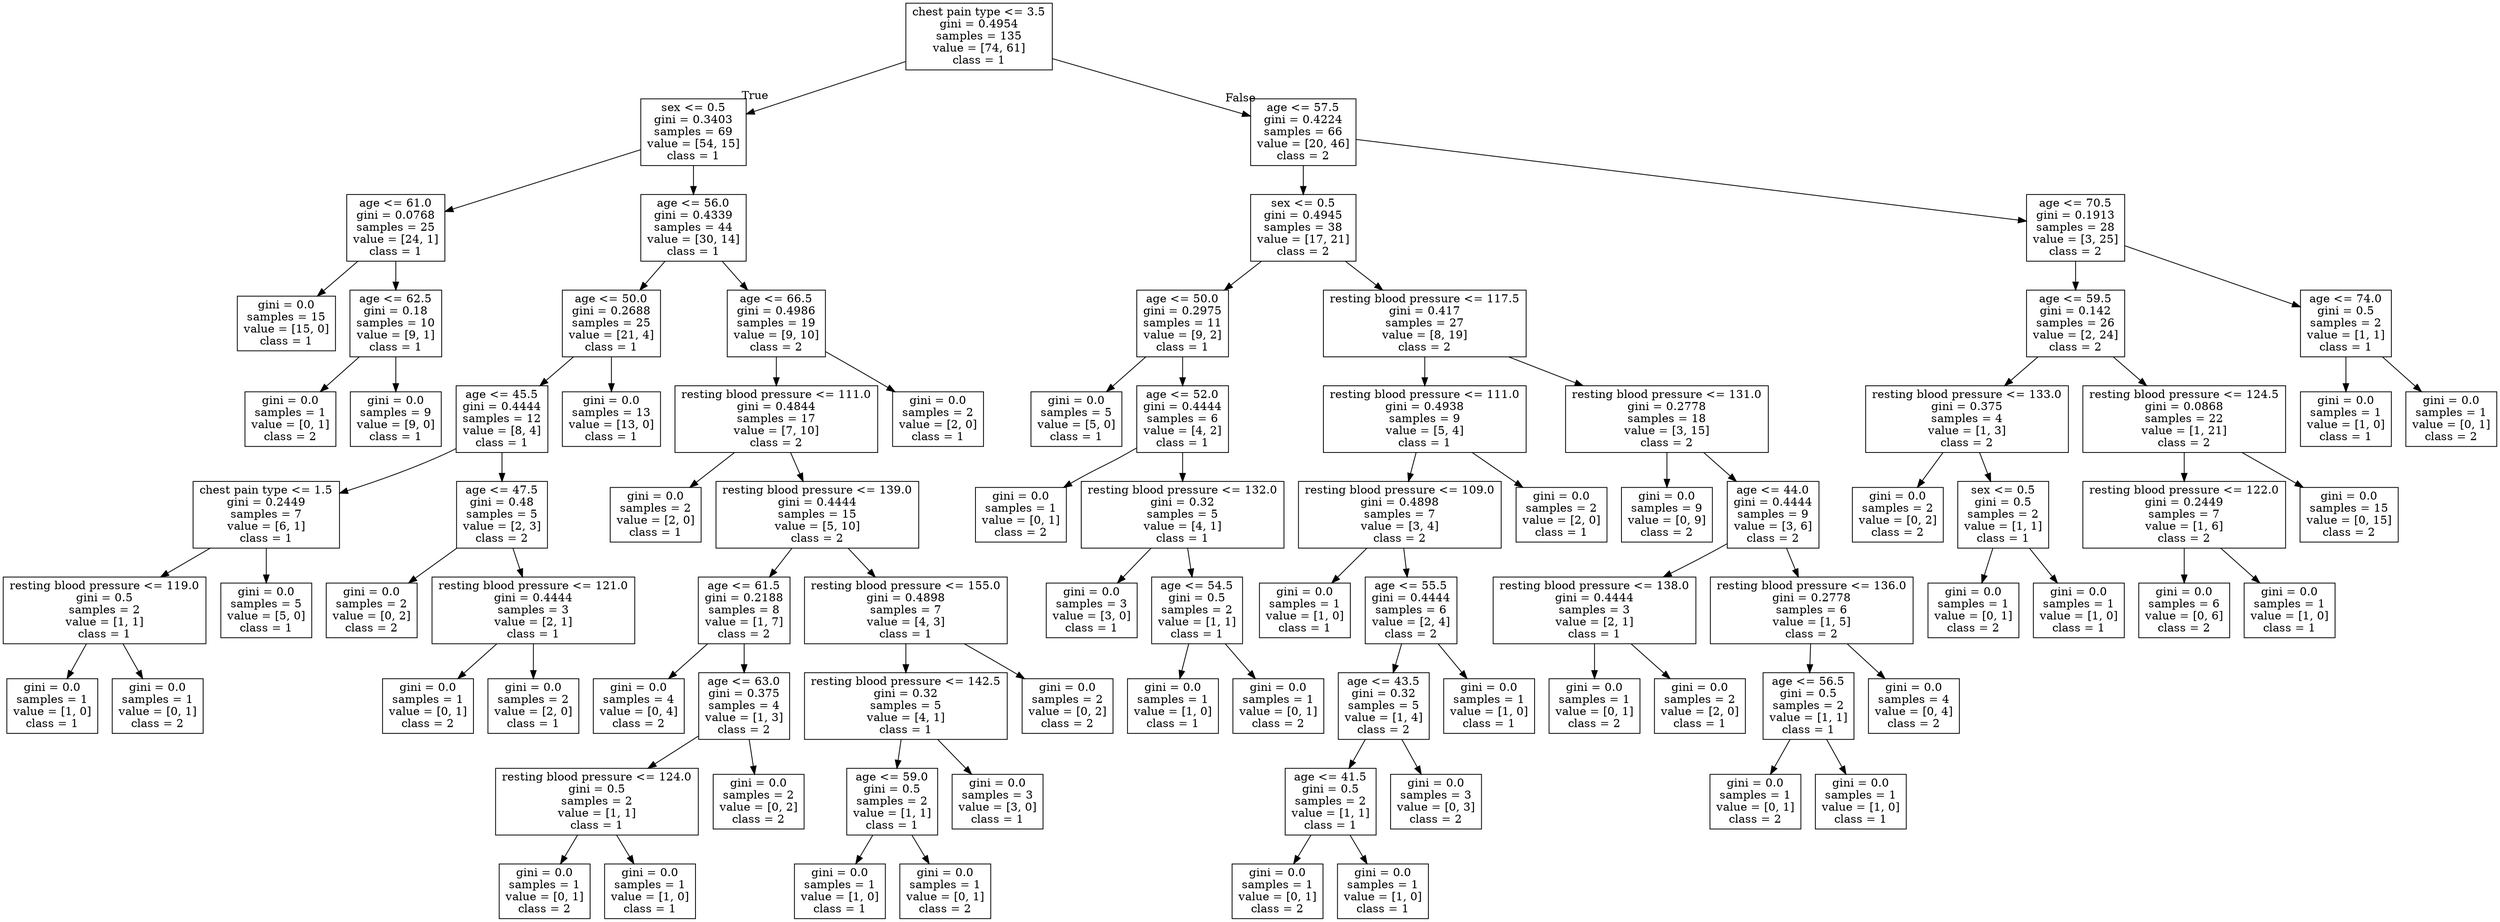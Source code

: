 digraph Tree {
node [shape=box] ;
0 [label="chest pain type <= 3.5\ngini = 0.4954\nsamples = 135\nvalue = [74, 61]\nclass = 1"] ;
1 [label="sex <= 0.5\ngini = 0.3403\nsamples = 69\nvalue = [54, 15]\nclass = 1"] ;
0 -> 1 [labeldistance=2.5, labelangle=45, headlabel="True"] ;
2 [label="age <= 61.0\ngini = 0.0768\nsamples = 25\nvalue = [24, 1]\nclass = 1"] ;
1 -> 2 ;
3 [label="gini = 0.0\nsamples = 15\nvalue = [15, 0]\nclass = 1"] ;
2 -> 3 ;
4 [label="age <= 62.5\ngini = 0.18\nsamples = 10\nvalue = [9, 1]\nclass = 1"] ;
2 -> 4 ;
5 [label="gini = 0.0\nsamples = 1\nvalue = [0, 1]\nclass = 2"] ;
4 -> 5 ;
6 [label="gini = 0.0\nsamples = 9\nvalue = [9, 0]\nclass = 1"] ;
4 -> 6 ;
7 [label="age <= 56.0\ngini = 0.4339\nsamples = 44\nvalue = [30, 14]\nclass = 1"] ;
1 -> 7 ;
8 [label="age <= 50.0\ngini = 0.2688\nsamples = 25\nvalue = [21, 4]\nclass = 1"] ;
7 -> 8 ;
9 [label="age <= 45.5\ngini = 0.4444\nsamples = 12\nvalue = [8, 4]\nclass = 1"] ;
8 -> 9 ;
10 [label="chest pain type <= 1.5\ngini = 0.2449\nsamples = 7\nvalue = [6, 1]\nclass = 1"] ;
9 -> 10 ;
11 [label="resting blood pressure <= 119.0\ngini = 0.5\nsamples = 2\nvalue = [1, 1]\nclass = 1"] ;
10 -> 11 ;
12 [label="gini = 0.0\nsamples = 1\nvalue = [1, 0]\nclass = 1"] ;
11 -> 12 ;
13 [label="gini = 0.0\nsamples = 1\nvalue = [0, 1]\nclass = 2"] ;
11 -> 13 ;
14 [label="gini = 0.0\nsamples = 5\nvalue = [5, 0]\nclass = 1"] ;
10 -> 14 ;
15 [label="age <= 47.5\ngini = 0.48\nsamples = 5\nvalue = [2, 3]\nclass = 2"] ;
9 -> 15 ;
16 [label="gini = 0.0\nsamples = 2\nvalue = [0, 2]\nclass = 2"] ;
15 -> 16 ;
17 [label="resting blood pressure <= 121.0\ngini = 0.4444\nsamples = 3\nvalue = [2, 1]\nclass = 1"] ;
15 -> 17 ;
18 [label="gini = 0.0\nsamples = 1\nvalue = [0, 1]\nclass = 2"] ;
17 -> 18 ;
19 [label="gini = 0.0\nsamples = 2\nvalue = [2, 0]\nclass = 1"] ;
17 -> 19 ;
20 [label="gini = 0.0\nsamples = 13\nvalue = [13, 0]\nclass = 1"] ;
8 -> 20 ;
21 [label="age <= 66.5\ngini = 0.4986\nsamples = 19\nvalue = [9, 10]\nclass = 2"] ;
7 -> 21 ;
22 [label="resting blood pressure <= 111.0\ngini = 0.4844\nsamples = 17\nvalue = [7, 10]\nclass = 2"] ;
21 -> 22 ;
23 [label="gini = 0.0\nsamples = 2\nvalue = [2, 0]\nclass = 1"] ;
22 -> 23 ;
24 [label="resting blood pressure <= 139.0\ngini = 0.4444\nsamples = 15\nvalue = [5, 10]\nclass = 2"] ;
22 -> 24 ;
25 [label="age <= 61.5\ngini = 0.2188\nsamples = 8\nvalue = [1, 7]\nclass = 2"] ;
24 -> 25 ;
26 [label="gini = 0.0\nsamples = 4\nvalue = [0, 4]\nclass = 2"] ;
25 -> 26 ;
27 [label="age <= 63.0\ngini = 0.375\nsamples = 4\nvalue = [1, 3]\nclass = 2"] ;
25 -> 27 ;
28 [label="resting blood pressure <= 124.0\ngini = 0.5\nsamples = 2\nvalue = [1, 1]\nclass = 1"] ;
27 -> 28 ;
29 [label="gini = 0.0\nsamples = 1\nvalue = [0, 1]\nclass = 2"] ;
28 -> 29 ;
30 [label="gini = 0.0\nsamples = 1\nvalue = [1, 0]\nclass = 1"] ;
28 -> 30 ;
31 [label="gini = 0.0\nsamples = 2\nvalue = [0, 2]\nclass = 2"] ;
27 -> 31 ;
32 [label="resting blood pressure <= 155.0\ngini = 0.4898\nsamples = 7\nvalue = [4, 3]\nclass = 1"] ;
24 -> 32 ;
33 [label="resting blood pressure <= 142.5\ngini = 0.32\nsamples = 5\nvalue = [4, 1]\nclass = 1"] ;
32 -> 33 ;
34 [label="age <= 59.0\ngini = 0.5\nsamples = 2\nvalue = [1, 1]\nclass = 1"] ;
33 -> 34 ;
35 [label="gini = 0.0\nsamples = 1\nvalue = [1, 0]\nclass = 1"] ;
34 -> 35 ;
36 [label="gini = 0.0\nsamples = 1\nvalue = [0, 1]\nclass = 2"] ;
34 -> 36 ;
37 [label="gini = 0.0\nsamples = 3\nvalue = [3, 0]\nclass = 1"] ;
33 -> 37 ;
38 [label="gini = 0.0\nsamples = 2\nvalue = [0, 2]\nclass = 2"] ;
32 -> 38 ;
39 [label="gini = 0.0\nsamples = 2\nvalue = [2, 0]\nclass = 1"] ;
21 -> 39 ;
40 [label="age <= 57.5\ngini = 0.4224\nsamples = 66\nvalue = [20, 46]\nclass = 2"] ;
0 -> 40 [labeldistance=2.5, labelangle=-45, headlabel="False"] ;
41 [label="sex <= 0.5\ngini = 0.4945\nsamples = 38\nvalue = [17, 21]\nclass = 2"] ;
40 -> 41 ;
42 [label="age <= 50.0\ngini = 0.2975\nsamples = 11\nvalue = [9, 2]\nclass = 1"] ;
41 -> 42 ;
43 [label="gini = 0.0\nsamples = 5\nvalue = [5, 0]\nclass = 1"] ;
42 -> 43 ;
44 [label="age <= 52.0\ngini = 0.4444\nsamples = 6\nvalue = [4, 2]\nclass = 1"] ;
42 -> 44 ;
45 [label="gini = 0.0\nsamples = 1\nvalue = [0, 1]\nclass = 2"] ;
44 -> 45 ;
46 [label="resting blood pressure <= 132.0\ngini = 0.32\nsamples = 5\nvalue = [4, 1]\nclass = 1"] ;
44 -> 46 ;
47 [label="gini = 0.0\nsamples = 3\nvalue = [3, 0]\nclass = 1"] ;
46 -> 47 ;
48 [label="age <= 54.5\ngini = 0.5\nsamples = 2\nvalue = [1, 1]\nclass = 1"] ;
46 -> 48 ;
49 [label="gini = 0.0\nsamples = 1\nvalue = [1, 0]\nclass = 1"] ;
48 -> 49 ;
50 [label="gini = 0.0\nsamples = 1\nvalue = [0, 1]\nclass = 2"] ;
48 -> 50 ;
51 [label="resting blood pressure <= 117.5\ngini = 0.417\nsamples = 27\nvalue = [8, 19]\nclass = 2"] ;
41 -> 51 ;
52 [label="resting blood pressure <= 111.0\ngini = 0.4938\nsamples = 9\nvalue = [5, 4]\nclass = 1"] ;
51 -> 52 ;
53 [label="resting blood pressure <= 109.0\ngini = 0.4898\nsamples = 7\nvalue = [3, 4]\nclass = 2"] ;
52 -> 53 ;
54 [label="gini = 0.0\nsamples = 1\nvalue = [1, 0]\nclass = 1"] ;
53 -> 54 ;
55 [label="age <= 55.5\ngini = 0.4444\nsamples = 6\nvalue = [2, 4]\nclass = 2"] ;
53 -> 55 ;
56 [label="age <= 43.5\ngini = 0.32\nsamples = 5\nvalue = [1, 4]\nclass = 2"] ;
55 -> 56 ;
57 [label="age <= 41.5\ngini = 0.5\nsamples = 2\nvalue = [1, 1]\nclass = 1"] ;
56 -> 57 ;
58 [label="gini = 0.0\nsamples = 1\nvalue = [0, 1]\nclass = 2"] ;
57 -> 58 ;
59 [label="gini = 0.0\nsamples = 1\nvalue = [1, 0]\nclass = 1"] ;
57 -> 59 ;
60 [label="gini = 0.0\nsamples = 3\nvalue = [0, 3]\nclass = 2"] ;
56 -> 60 ;
61 [label="gini = 0.0\nsamples = 1\nvalue = [1, 0]\nclass = 1"] ;
55 -> 61 ;
62 [label="gini = 0.0\nsamples = 2\nvalue = [2, 0]\nclass = 1"] ;
52 -> 62 ;
63 [label="resting blood pressure <= 131.0\ngini = 0.2778\nsamples = 18\nvalue = [3, 15]\nclass = 2"] ;
51 -> 63 ;
64 [label="gini = 0.0\nsamples = 9\nvalue = [0, 9]\nclass = 2"] ;
63 -> 64 ;
65 [label="age <= 44.0\ngini = 0.4444\nsamples = 9\nvalue = [3, 6]\nclass = 2"] ;
63 -> 65 ;
66 [label="resting blood pressure <= 138.0\ngini = 0.4444\nsamples = 3\nvalue = [2, 1]\nclass = 1"] ;
65 -> 66 ;
67 [label="gini = 0.0\nsamples = 1\nvalue = [0, 1]\nclass = 2"] ;
66 -> 67 ;
68 [label="gini = 0.0\nsamples = 2\nvalue = [2, 0]\nclass = 1"] ;
66 -> 68 ;
69 [label="resting blood pressure <= 136.0\ngini = 0.2778\nsamples = 6\nvalue = [1, 5]\nclass = 2"] ;
65 -> 69 ;
70 [label="age <= 56.5\ngini = 0.5\nsamples = 2\nvalue = [1, 1]\nclass = 1"] ;
69 -> 70 ;
71 [label="gini = 0.0\nsamples = 1\nvalue = [0, 1]\nclass = 2"] ;
70 -> 71 ;
72 [label="gini = 0.0\nsamples = 1\nvalue = [1, 0]\nclass = 1"] ;
70 -> 72 ;
73 [label="gini = 0.0\nsamples = 4\nvalue = [0, 4]\nclass = 2"] ;
69 -> 73 ;
74 [label="age <= 70.5\ngini = 0.1913\nsamples = 28\nvalue = [3, 25]\nclass = 2"] ;
40 -> 74 ;
75 [label="age <= 59.5\ngini = 0.142\nsamples = 26\nvalue = [2, 24]\nclass = 2"] ;
74 -> 75 ;
76 [label="resting blood pressure <= 133.0\ngini = 0.375\nsamples = 4\nvalue = [1, 3]\nclass = 2"] ;
75 -> 76 ;
77 [label="gini = 0.0\nsamples = 2\nvalue = [0, 2]\nclass = 2"] ;
76 -> 77 ;
78 [label="sex <= 0.5\ngini = 0.5\nsamples = 2\nvalue = [1, 1]\nclass = 1"] ;
76 -> 78 ;
79 [label="gini = 0.0\nsamples = 1\nvalue = [0, 1]\nclass = 2"] ;
78 -> 79 ;
80 [label="gini = 0.0\nsamples = 1\nvalue = [1, 0]\nclass = 1"] ;
78 -> 80 ;
81 [label="resting blood pressure <= 124.5\ngini = 0.0868\nsamples = 22\nvalue = [1, 21]\nclass = 2"] ;
75 -> 81 ;
82 [label="resting blood pressure <= 122.0\ngini = 0.2449\nsamples = 7\nvalue = [1, 6]\nclass = 2"] ;
81 -> 82 ;
83 [label="gini = 0.0\nsamples = 6\nvalue = [0, 6]\nclass = 2"] ;
82 -> 83 ;
84 [label="gini = 0.0\nsamples = 1\nvalue = [1, 0]\nclass = 1"] ;
82 -> 84 ;
85 [label="gini = 0.0\nsamples = 15\nvalue = [0, 15]\nclass = 2"] ;
81 -> 85 ;
86 [label="age <= 74.0\ngini = 0.5\nsamples = 2\nvalue = [1, 1]\nclass = 1"] ;
74 -> 86 ;
87 [label="gini = 0.0\nsamples = 1\nvalue = [1, 0]\nclass = 1"] ;
86 -> 87 ;
88 [label="gini = 0.0\nsamples = 1\nvalue = [0, 1]\nclass = 2"] ;
86 -> 88 ;
}